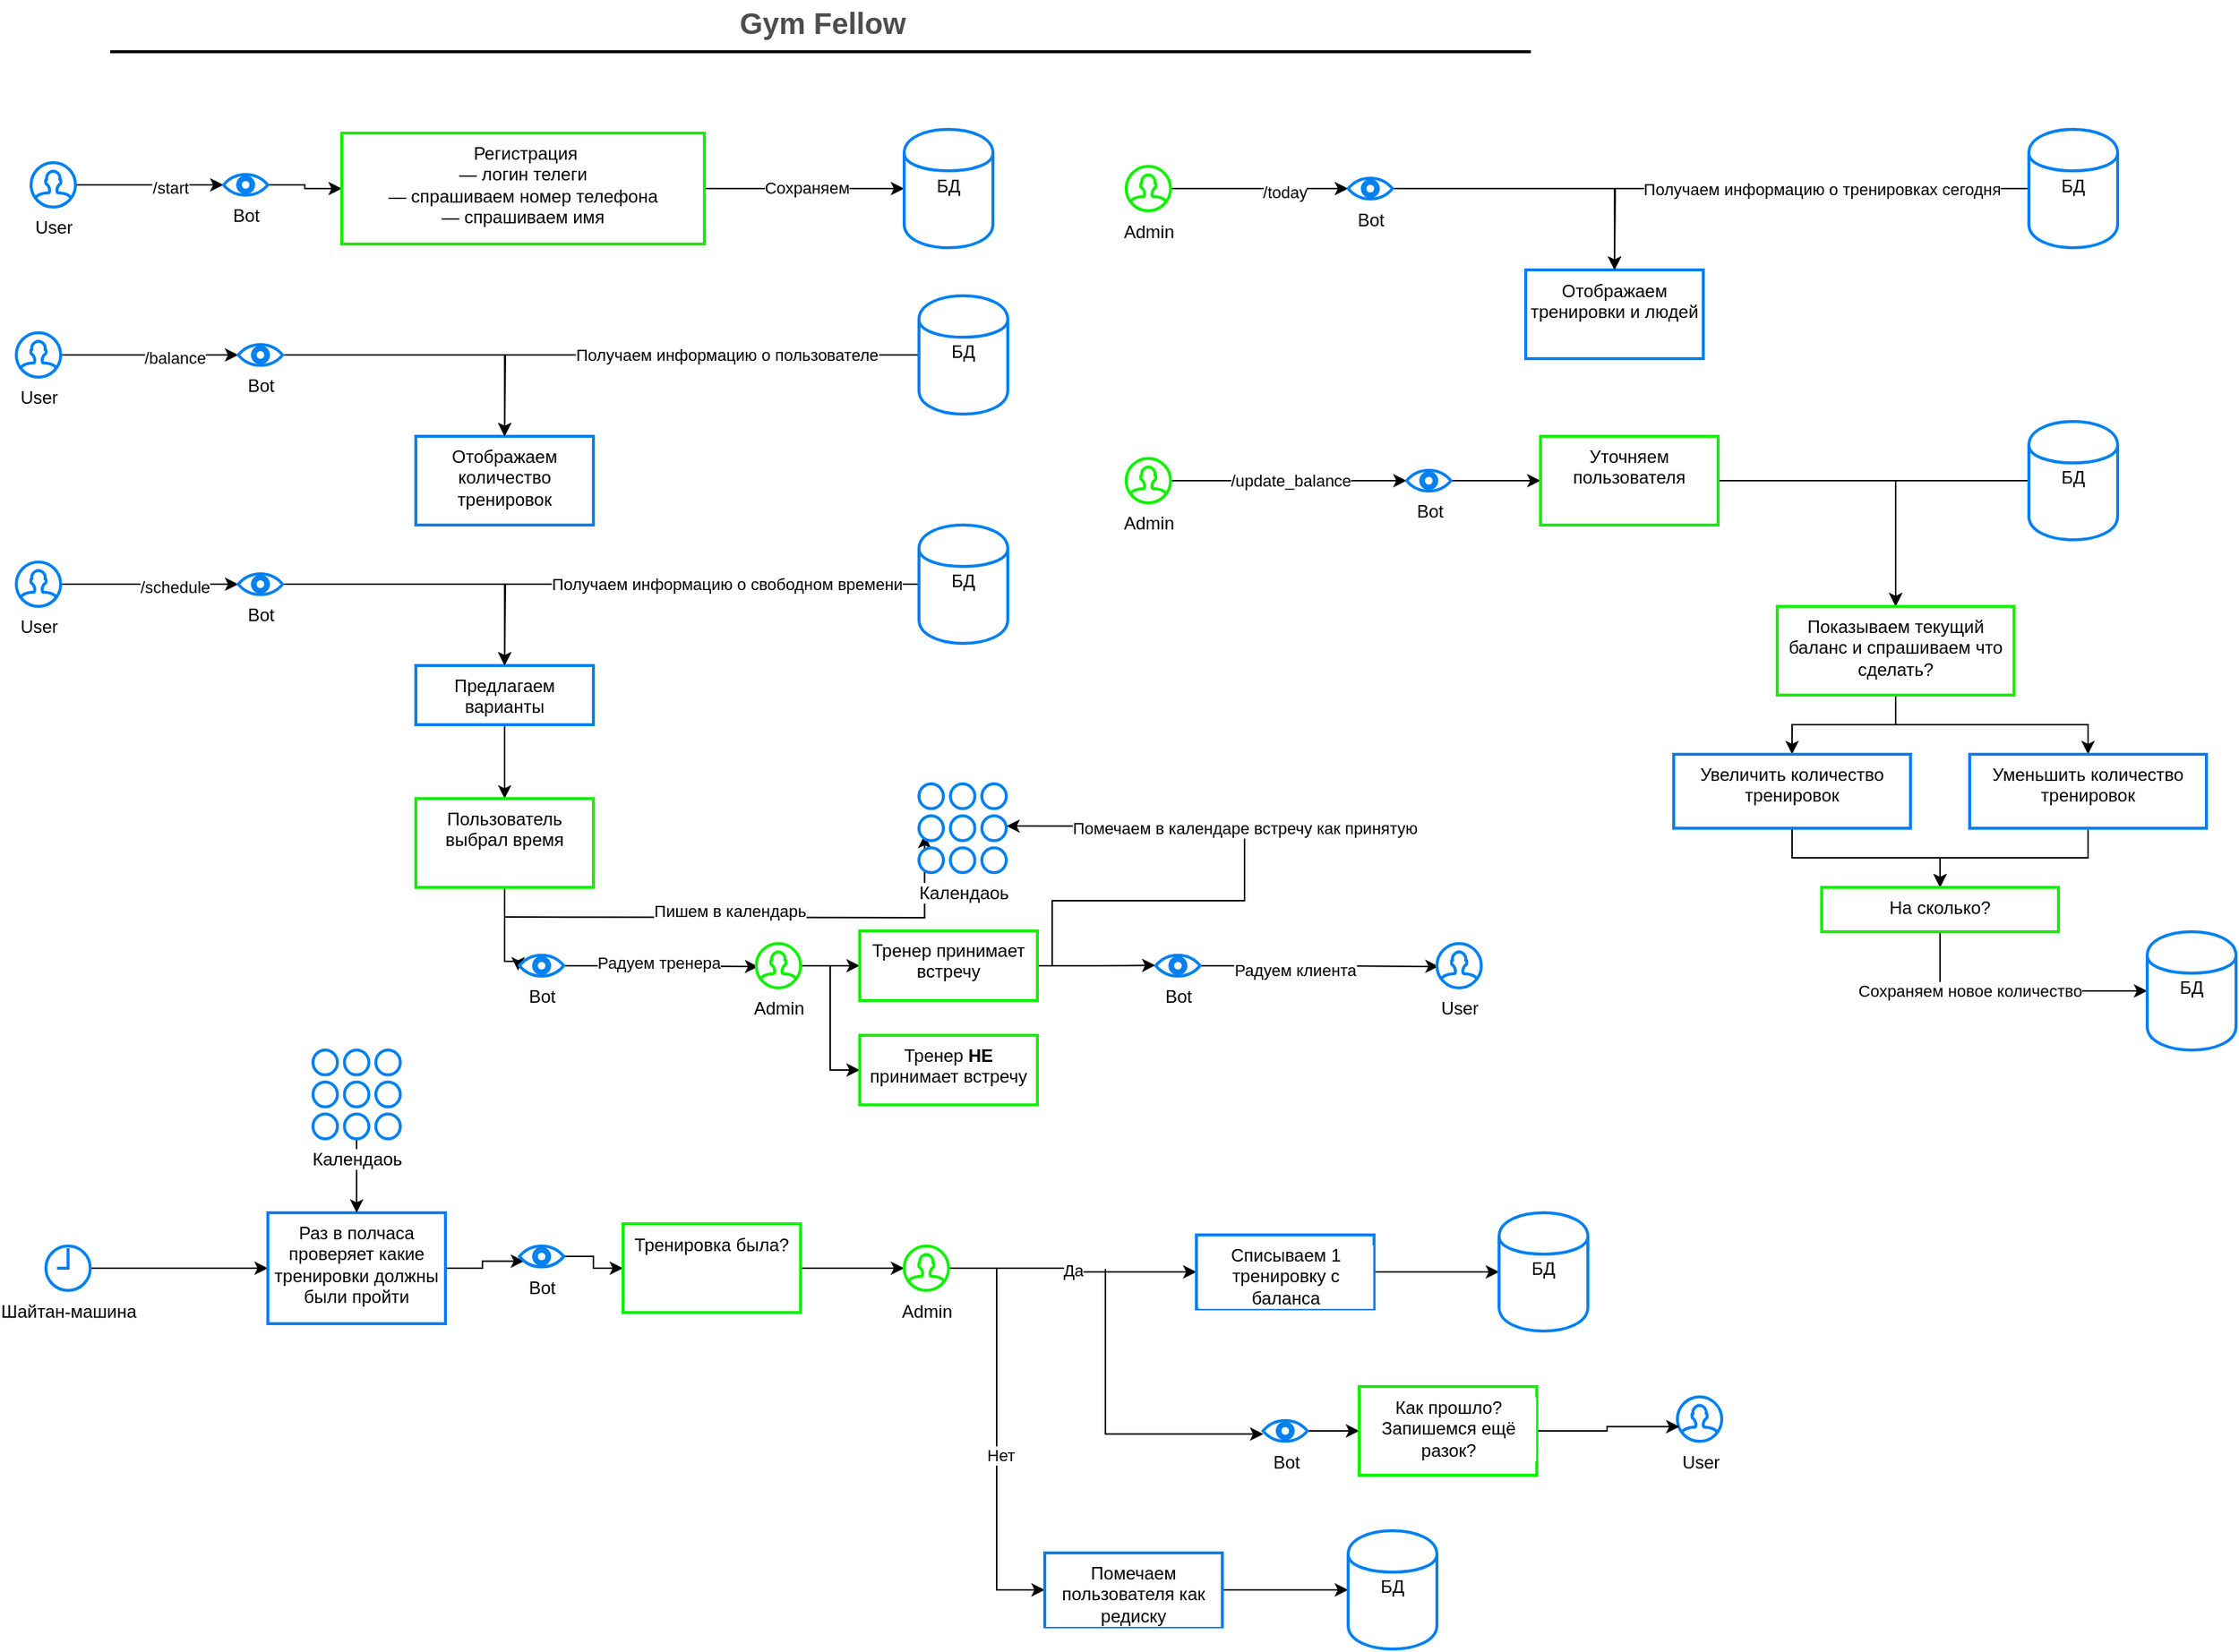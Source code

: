 <mxfile version="14.3.0" type="github">
  <diagram id="C2fSY1v2SiZeoUbDoYyL" name="Page-1">
    <mxGraphModel dx="1895" dy="1278" grid="1" gridSize="10" guides="1" tooltips="1" connect="1" arrows="1" fold="1" page="1" pageScale="1" pageWidth="1169" pageHeight="827" math="0" shadow="0">
      <root>
        <mxCell id="0" />
        <mxCell id="1" parent="0" />
        <mxCell id="3ne1QswCM8ZiEu4GHsYG-31" value="Gym&amp;nbsp;Fellow" style="text;html=1;strokeColor=none;fillColor=none;align=center;verticalAlign=middle;whiteSpace=wrap;rounded=0;fontStyle=1;fontSize=20;fontColor=#4D4D4D;" parent="1" vertex="1">
          <mxGeometry x="189.5" y="50" width="790" height="30" as="geometry" />
        </mxCell>
        <mxCell id="3ne1QswCM8ZiEu4GHsYG-32" value="" style="line;strokeWidth=2;html=1;fontSize=20;fontColor=#4D4D4D;" parent="1" vertex="1">
          <mxGeometry x="103.5" y="80" width="960" height="10" as="geometry" />
        </mxCell>
        <mxCell id="i4m1nYn9i5p7TUg-GHl9-7" value="" style="edgeStyle=orthogonalEdgeStyle;rounded=0;orthogonalLoop=1;jettySize=auto;html=1;" edge="1" parent="1" source="i4m1nYn9i5p7TUg-GHl9-1" target="i4m1nYn9i5p7TUg-GHl9-2">
          <mxGeometry relative="1" as="geometry" />
        </mxCell>
        <mxCell id="i4m1nYn9i5p7TUg-GHl9-8" value="/start" style="edgeLabel;html=1;align=center;verticalAlign=middle;resizable=0;points=[];" vertex="1" connectable="0" parent="i4m1nYn9i5p7TUg-GHl9-7">
          <mxGeometry x="0.283" y="-2" relative="1" as="geometry">
            <mxPoint as="offset" />
          </mxGeometry>
        </mxCell>
        <mxCell id="i4m1nYn9i5p7TUg-GHl9-1" value="User" style="html=1;verticalLabelPosition=bottom;align=center;labelBackgroundColor=#ffffff;verticalAlign=top;strokeWidth=2;strokeColor=#0080F0;shadow=0;dashed=0;shape=mxgraph.ios7.icons.user;" vertex="1" parent="1">
          <mxGeometry x="50" y="160" width="30" height="30" as="geometry" />
        </mxCell>
        <mxCell id="i4m1nYn9i5p7TUg-GHl9-10" value="" style="edgeStyle=orthogonalEdgeStyle;rounded=0;orthogonalLoop=1;jettySize=auto;html=1;" edge="1" parent="1" source="i4m1nYn9i5p7TUg-GHl9-2" target="i4m1nYn9i5p7TUg-GHl9-9">
          <mxGeometry relative="1" as="geometry" />
        </mxCell>
        <mxCell id="i4m1nYn9i5p7TUg-GHl9-2" value="Bot" style="html=1;verticalLabelPosition=bottom;align=center;labelBackgroundColor=#ffffff;verticalAlign=top;strokeWidth=2;strokeColor=#0080F0;shadow=0;dashed=0;shape=mxgraph.ios7.icons.eye;" vertex="1" parent="1">
          <mxGeometry x="180" y="167.95" width="30" height="14.1" as="geometry" />
        </mxCell>
        <mxCell id="i4m1nYn9i5p7TUg-GHl9-12" value="" style="edgeStyle=orthogonalEdgeStyle;rounded=0;orthogonalLoop=1;jettySize=auto;html=1;" edge="1" parent="1" source="i4m1nYn9i5p7TUg-GHl9-9" target="i4m1nYn9i5p7TUg-GHl9-11">
          <mxGeometry relative="1" as="geometry" />
        </mxCell>
        <mxCell id="i4m1nYn9i5p7TUg-GHl9-13" value="Сохраняем" style="edgeLabel;html=1;align=center;verticalAlign=middle;resizable=0;points=[];" vertex="1" connectable="0" parent="i4m1nYn9i5p7TUg-GHl9-12">
          <mxGeometry x="0.017" y="1" relative="1" as="geometry">
            <mxPoint as="offset" />
          </mxGeometry>
        </mxCell>
        <mxCell id="i4m1nYn9i5p7TUg-GHl9-9" value="&amp;nbsp;Регистрация&lt;br&gt;— логин телеги&lt;br&gt;— спрашиваем номер телефона&lt;br&gt;—&amp;nbsp;спрашиваем&amp;nbsp;имя" style="whiteSpace=wrap;html=1;shadow=0;dashed=0;verticalAlign=top;strokeWidth=2;labelBackgroundColor=#ffffff;strokeColor=#10F000;" vertex="1" parent="1">
          <mxGeometry x="260" y="140" width="245" height="75" as="geometry" />
        </mxCell>
        <mxCell id="i4m1nYn9i5p7TUg-GHl9-11" value="БД" style="shape=cylinder;whiteSpace=wrap;html=1;boundedLbl=1;backgroundOutline=1;shadow=0;dashed=0;verticalAlign=top;strokeColor=#0080F0;strokeWidth=2;labelBackgroundColor=#ffffff;" vertex="1" parent="1">
          <mxGeometry x="640" y="137.5" width="60" height="80" as="geometry" />
        </mxCell>
        <mxCell id="i4m1nYn9i5p7TUg-GHl9-14" value="" style="edgeStyle=orthogonalEdgeStyle;rounded=0;orthogonalLoop=1;jettySize=auto;html=1;" edge="1" parent="1" source="i4m1nYn9i5p7TUg-GHl9-16" target="i4m1nYn9i5p7TUg-GHl9-17">
          <mxGeometry relative="1" as="geometry" />
        </mxCell>
        <mxCell id="i4m1nYn9i5p7TUg-GHl9-15" value="/balance" style="edgeLabel;html=1;align=center;verticalAlign=middle;resizable=0;points=[];" vertex="1" connectable="0" parent="i4m1nYn9i5p7TUg-GHl9-14">
          <mxGeometry x="0.283" y="-2" relative="1" as="geometry">
            <mxPoint as="offset" />
          </mxGeometry>
        </mxCell>
        <mxCell id="i4m1nYn9i5p7TUg-GHl9-16" value="User" style="html=1;verticalLabelPosition=bottom;align=center;labelBackgroundColor=#ffffff;verticalAlign=top;strokeWidth=2;strokeColor=#0080F0;shadow=0;dashed=0;shape=mxgraph.ios7.icons.user;" vertex="1" parent="1">
          <mxGeometry x="40" y="275" width="30" height="30" as="geometry" />
        </mxCell>
        <mxCell id="i4m1nYn9i5p7TUg-GHl9-19" value="" style="edgeStyle=orthogonalEdgeStyle;rounded=0;orthogonalLoop=1;jettySize=auto;html=1;" edge="1" parent="1" source="i4m1nYn9i5p7TUg-GHl9-17" target="i4m1nYn9i5p7TUg-GHl9-18">
          <mxGeometry relative="1" as="geometry" />
        </mxCell>
        <mxCell id="i4m1nYn9i5p7TUg-GHl9-17" value="Bot" style="html=1;verticalLabelPosition=bottom;align=center;labelBackgroundColor=#ffffff;verticalAlign=top;strokeWidth=2;strokeColor=#0080F0;shadow=0;dashed=0;shape=mxgraph.ios7.icons.eye;" vertex="1" parent="1">
          <mxGeometry x="190" y="282.95" width="30" height="14.1" as="geometry" />
        </mxCell>
        <mxCell id="i4m1nYn9i5p7TUg-GHl9-18" value="Отображаем количество тренировок" style="whiteSpace=wrap;html=1;shadow=0;dashed=0;verticalAlign=top;strokeColor=#0080F0;strokeWidth=2;labelBackgroundColor=#ffffff;" vertex="1" parent="1">
          <mxGeometry x="310" y="345" width="120" height="60" as="geometry" />
        </mxCell>
        <mxCell id="i4m1nYn9i5p7TUg-GHl9-21" style="edgeStyle=orthogonalEdgeStyle;rounded=0;orthogonalLoop=1;jettySize=auto;html=1;" edge="1" parent="1" source="i4m1nYn9i5p7TUg-GHl9-20">
          <mxGeometry relative="1" as="geometry">
            <mxPoint x="370" y="345" as="targetPoint" />
          </mxGeometry>
        </mxCell>
        <mxCell id="i4m1nYn9i5p7TUg-GHl9-22" value="Получаем информацию о пользователе" style="edgeLabel;html=1;align=center;verticalAlign=middle;resizable=0;points=[];" vertex="1" connectable="0" parent="i4m1nYn9i5p7TUg-GHl9-21">
          <mxGeometry x="-0.571" y="1" relative="1" as="geometry">
            <mxPoint x="-58.33" y="-1" as="offset" />
          </mxGeometry>
        </mxCell>
        <mxCell id="i4m1nYn9i5p7TUg-GHl9-20" value="БД" style="shape=cylinder;whiteSpace=wrap;html=1;boundedLbl=1;backgroundOutline=1;shadow=0;dashed=0;verticalAlign=top;strokeColor=#0080F0;strokeWidth=2;labelBackgroundColor=#ffffff;" vertex="1" parent="1">
          <mxGeometry x="650" y="250" width="60" height="80" as="geometry" />
        </mxCell>
        <mxCell id="i4m1nYn9i5p7TUg-GHl9-32" value="" style="edgeStyle=orthogonalEdgeStyle;rounded=0;orthogonalLoop=1;jettySize=auto;html=1;" edge="1" parent="1" source="i4m1nYn9i5p7TUg-GHl9-34" target="i4m1nYn9i5p7TUg-GHl9-36">
          <mxGeometry relative="1" as="geometry" />
        </mxCell>
        <mxCell id="i4m1nYn9i5p7TUg-GHl9-33" value="/today" style="edgeLabel;html=1;align=center;verticalAlign=middle;resizable=0;points=[];" vertex="1" connectable="0" parent="i4m1nYn9i5p7TUg-GHl9-32">
          <mxGeometry x="0.283" y="-2" relative="1" as="geometry">
            <mxPoint as="offset" />
          </mxGeometry>
        </mxCell>
        <mxCell id="i4m1nYn9i5p7TUg-GHl9-34" value="Admin" style="html=1;verticalLabelPosition=bottom;align=center;labelBackgroundColor=#ffffff;verticalAlign=top;strokeWidth=2;shadow=0;dashed=0;shape=mxgraph.ios7.icons.user;strokeColor=#10F000;" vertex="1" parent="1">
          <mxGeometry x="790" y="162.5" width="30" height="30" as="geometry" />
        </mxCell>
        <mxCell id="i4m1nYn9i5p7TUg-GHl9-35" value="" style="edgeStyle=orthogonalEdgeStyle;rounded=0;orthogonalLoop=1;jettySize=auto;html=1;" edge="1" parent="1" source="i4m1nYn9i5p7TUg-GHl9-36" target="i4m1nYn9i5p7TUg-GHl9-37">
          <mxGeometry relative="1" as="geometry" />
        </mxCell>
        <mxCell id="i4m1nYn9i5p7TUg-GHl9-36" value="Bot" style="html=1;verticalLabelPosition=bottom;align=center;labelBackgroundColor=#ffffff;verticalAlign=top;strokeWidth=2;strokeColor=#0080F0;shadow=0;dashed=0;shape=mxgraph.ios7.icons.eye;" vertex="1" parent="1">
          <mxGeometry x="940" y="170.45" width="30" height="14.1" as="geometry" />
        </mxCell>
        <mxCell id="i4m1nYn9i5p7TUg-GHl9-37" value="Отображаем тренировки и людей" style="whiteSpace=wrap;html=1;shadow=0;dashed=0;verticalAlign=top;strokeColor=#0080F0;strokeWidth=2;labelBackgroundColor=#ffffff;" vertex="1" parent="1">
          <mxGeometry x="1060" y="232.5" width="120" height="60" as="geometry" />
        </mxCell>
        <mxCell id="i4m1nYn9i5p7TUg-GHl9-38" style="edgeStyle=orthogonalEdgeStyle;rounded=0;orthogonalLoop=1;jettySize=auto;html=1;" edge="1" parent="1" source="i4m1nYn9i5p7TUg-GHl9-40">
          <mxGeometry relative="1" as="geometry">
            <mxPoint x="1120" y="232.5" as="targetPoint" />
          </mxGeometry>
        </mxCell>
        <mxCell id="i4m1nYn9i5p7TUg-GHl9-39" value="Получаем информацию о тренировках сегодня" style="edgeLabel;html=1;align=center;verticalAlign=middle;resizable=0;points=[];" vertex="1" connectable="0" parent="i4m1nYn9i5p7TUg-GHl9-38">
          <mxGeometry x="-0.571" y="1" relative="1" as="geometry">
            <mxPoint x="-68" y="-0.99" as="offset" />
          </mxGeometry>
        </mxCell>
        <mxCell id="i4m1nYn9i5p7TUg-GHl9-40" value="БД" style="shape=cylinder;whiteSpace=wrap;html=1;boundedLbl=1;backgroundOutline=1;shadow=0;dashed=0;verticalAlign=top;strokeColor=#0080F0;strokeWidth=2;labelBackgroundColor=#ffffff;" vertex="1" parent="1">
          <mxGeometry x="1400" y="137.5" width="60" height="80" as="geometry" />
        </mxCell>
        <mxCell id="i4m1nYn9i5p7TUg-GHl9-41" value="" style="edgeStyle=orthogonalEdgeStyle;rounded=0;orthogonalLoop=1;jettySize=auto;html=1;" edge="1" parent="1" source="i4m1nYn9i5p7TUg-GHl9-43" target="i4m1nYn9i5p7TUg-GHl9-45">
          <mxGeometry relative="1" as="geometry" />
        </mxCell>
        <mxCell id="i4m1nYn9i5p7TUg-GHl9-42" value="/update_balance" style="edgeLabel;html=1;align=center;verticalAlign=middle;resizable=0;points=[];" vertex="1" connectable="0" parent="i4m1nYn9i5p7TUg-GHl9-41">
          <mxGeometry x="0.283" y="-2" relative="1" as="geometry">
            <mxPoint x="-22.07" y="-2.02" as="offset" />
          </mxGeometry>
        </mxCell>
        <mxCell id="i4m1nYn9i5p7TUg-GHl9-43" value="Admin" style="html=1;verticalLabelPosition=bottom;align=center;labelBackgroundColor=#ffffff;verticalAlign=top;strokeWidth=2;shadow=0;dashed=0;shape=mxgraph.ios7.icons.user;strokeColor=#10F000;" vertex="1" parent="1">
          <mxGeometry x="790" y="360" width="30" height="30" as="geometry" />
        </mxCell>
        <mxCell id="i4m1nYn9i5p7TUg-GHl9-52" value="" style="edgeStyle=orthogonalEdgeStyle;rounded=0;orthogonalLoop=1;jettySize=auto;html=1;" edge="1" parent="1" source="i4m1nYn9i5p7TUg-GHl9-45" target="i4m1nYn9i5p7TUg-GHl9-51">
          <mxGeometry relative="1" as="geometry" />
        </mxCell>
        <mxCell id="i4m1nYn9i5p7TUg-GHl9-45" value="Bot" style="html=1;verticalLabelPosition=bottom;align=center;labelBackgroundColor=#ffffff;verticalAlign=top;strokeWidth=2;strokeColor=#0080F0;shadow=0;dashed=0;shape=mxgraph.ios7.icons.eye;" vertex="1" parent="1">
          <mxGeometry x="979.5" y="367.95" width="30" height="14.1" as="geometry" />
        </mxCell>
        <mxCell id="i4m1nYn9i5p7TUg-GHl9-55" style="edgeStyle=orthogonalEdgeStyle;rounded=0;orthogonalLoop=1;jettySize=auto;html=1;entryX=0.5;entryY=0;entryDx=0;entryDy=0;exitX=0;exitY=0.7;exitDx=0;exitDy=0;" edge="1" parent="1" source="i4m1nYn9i5p7TUg-GHl9-49" target="i4m1nYn9i5p7TUg-GHl9-53">
          <mxGeometry relative="1" as="geometry">
            <mxPoint x="1400" y="375.017" as="sourcePoint" />
            <Array as="points">
              <mxPoint x="1400" y="375" />
              <mxPoint x="1310" y="375" />
            </Array>
          </mxGeometry>
        </mxCell>
        <mxCell id="i4m1nYn9i5p7TUg-GHl9-49" value="БД" style="shape=cylinder;whiteSpace=wrap;html=1;boundedLbl=1;backgroundOutline=1;shadow=0;dashed=0;verticalAlign=top;strokeColor=#0080F0;strokeWidth=2;labelBackgroundColor=#ffffff;" vertex="1" parent="1">
          <mxGeometry x="1400" y="335" width="60" height="80" as="geometry" />
        </mxCell>
        <mxCell id="i4m1nYn9i5p7TUg-GHl9-54" value="" style="edgeStyle=orthogonalEdgeStyle;rounded=0;orthogonalLoop=1;jettySize=auto;html=1;" edge="1" parent="1" source="i4m1nYn9i5p7TUg-GHl9-51" target="i4m1nYn9i5p7TUg-GHl9-53">
          <mxGeometry relative="1" as="geometry" />
        </mxCell>
        <mxCell id="i4m1nYn9i5p7TUg-GHl9-51" value="Уточняем пользователя" style="whiteSpace=wrap;html=1;shadow=0;dashed=0;verticalAlign=top;strokeWidth=2;labelBackgroundColor=#ffffff;strokeColor=#10F000;" vertex="1" parent="1">
          <mxGeometry x="1070" y="345" width="120" height="60" as="geometry" />
        </mxCell>
        <mxCell id="i4m1nYn9i5p7TUg-GHl9-57" style="edgeStyle=orthogonalEdgeStyle;rounded=0;orthogonalLoop=1;jettySize=auto;html=1;entryX=0.5;entryY=0;entryDx=0;entryDy=0;" edge="1" parent="1" source="i4m1nYn9i5p7TUg-GHl9-53" target="i4m1nYn9i5p7TUg-GHl9-56">
          <mxGeometry relative="1" as="geometry" />
        </mxCell>
        <mxCell id="i4m1nYn9i5p7TUg-GHl9-59" style="edgeStyle=orthogonalEdgeStyle;rounded=0;orthogonalLoop=1;jettySize=auto;html=1;entryX=0.5;entryY=0;entryDx=0;entryDy=0;" edge="1" parent="1" source="i4m1nYn9i5p7TUg-GHl9-53" target="i4m1nYn9i5p7TUg-GHl9-58">
          <mxGeometry relative="1" as="geometry" />
        </mxCell>
        <mxCell id="i4m1nYn9i5p7TUg-GHl9-53" value="Показываем текущий баланс и спрашиваем что сделать?" style="whiteSpace=wrap;html=1;shadow=0;dashed=0;verticalAlign=top;strokeWidth=2;labelBackgroundColor=#ffffff;strokeColor=#10F000;" vertex="1" parent="1">
          <mxGeometry x="1230" y="460" width="160" height="60" as="geometry" />
        </mxCell>
        <mxCell id="i4m1nYn9i5p7TUg-GHl9-61" style="edgeStyle=orthogonalEdgeStyle;rounded=0;orthogonalLoop=1;jettySize=auto;html=1;entryX=0.5;entryY=0;entryDx=0;entryDy=0;" edge="1" parent="1" source="i4m1nYn9i5p7TUg-GHl9-56" target="i4m1nYn9i5p7TUg-GHl9-60">
          <mxGeometry relative="1" as="geometry" />
        </mxCell>
        <mxCell id="i4m1nYn9i5p7TUg-GHl9-56" value="Увеличить количество тренировок" style="whiteSpace=wrap;html=1;shadow=0;dashed=0;verticalAlign=top;strokeColor=#0080F0;strokeWidth=2;labelBackgroundColor=#ffffff;" vertex="1" parent="1">
          <mxGeometry x="1160" y="560" width="160" height="50" as="geometry" />
        </mxCell>
        <mxCell id="i4m1nYn9i5p7TUg-GHl9-62" style="edgeStyle=orthogonalEdgeStyle;rounded=0;orthogonalLoop=1;jettySize=auto;html=1;entryX=0.5;entryY=0;entryDx=0;entryDy=0;" edge="1" parent="1" source="i4m1nYn9i5p7TUg-GHl9-58" target="i4m1nYn9i5p7TUg-GHl9-60">
          <mxGeometry relative="1" as="geometry" />
        </mxCell>
        <mxCell id="i4m1nYn9i5p7TUg-GHl9-58" value="Уменьшить количество тренировок" style="whiteSpace=wrap;html=1;shadow=0;dashed=0;verticalAlign=top;strokeColor=#0080F0;strokeWidth=2;labelBackgroundColor=#ffffff;" vertex="1" parent="1">
          <mxGeometry x="1360" y="560" width="160" height="50" as="geometry" />
        </mxCell>
        <mxCell id="i4m1nYn9i5p7TUg-GHl9-64" style="edgeStyle=orthogonalEdgeStyle;rounded=0;orthogonalLoop=1;jettySize=auto;html=1;" edge="1" parent="1" source="i4m1nYn9i5p7TUg-GHl9-60" target="i4m1nYn9i5p7TUg-GHl9-63">
          <mxGeometry relative="1" as="geometry">
            <Array as="points">
              <mxPoint x="1340" y="720" />
            </Array>
          </mxGeometry>
        </mxCell>
        <mxCell id="i4m1nYn9i5p7TUg-GHl9-65" value="Сохраняем новое количество" style="edgeLabel;html=1;align=center;verticalAlign=middle;resizable=0;points=[];" vertex="1" connectable="0" parent="i4m1nYn9i5p7TUg-GHl9-64">
          <mxGeometry x="-0.345" y="2" relative="1" as="geometry">
            <mxPoint x="0.83" y="2" as="offset" />
          </mxGeometry>
        </mxCell>
        <mxCell id="i4m1nYn9i5p7TUg-GHl9-60" value="На сколько?" style="whiteSpace=wrap;html=1;shadow=0;dashed=0;verticalAlign=top;strokeWidth=2;labelBackgroundColor=#ffffff;strokeColor=#10F000;" vertex="1" parent="1">
          <mxGeometry x="1260" y="650" width="160" height="30" as="geometry" />
        </mxCell>
        <mxCell id="i4m1nYn9i5p7TUg-GHl9-63" value="БД" style="shape=cylinder;whiteSpace=wrap;html=1;boundedLbl=1;backgroundOutline=1;shadow=0;dashed=0;verticalAlign=top;strokeColor=#0080F0;strokeWidth=2;labelBackgroundColor=#ffffff;" vertex="1" parent="1">
          <mxGeometry x="1480" y="680" width="60" height="80" as="geometry" />
        </mxCell>
        <mxCell id="i4m1nYn9i5p7TUg-GHl9-66" value="" style="edgeStyle=orthogonalEdgeStyle;rounded=0;orthogonalLoop=1;jettySize=auto;html=1;" edge="1" parent="1" source="i4m1nYn9i5p7TUg-GHl9-68" target="i4m1nYn9i5p7TUg-GHl9-70">
          <mxGeometry relative="1" as="geometry" />
        </mxCell>
        <mxCell id="i4m1nYn9i5p7TUg-GHl9-67" value="/schedule" style="edgeLabel;html=1;align=center;verticalAlign=middle;resizable=0;points=[];" vertex="1" connectable="0" parent="i4m1nYn9i5p7TUg-GHl9-66">
          <mxGeometry x="0.283" y="-2" relative="1" as="geometry">
            <mxPoint as="offset" />
          </mxGeometry>
        </mxCell>
        <mxCell id="i4m1nYn9i5p7TUg-GHl9-68" value="User" style="html=1;verticalLabelPosition=bottom;align=center;labelBackgroundColor=#ffffff;verticalAlign=top;strokeWidth=2;strokeColor=#0080F0;shadow=0;dashed=0;shape=mxgraph.ios7.icons.user;" vertex="1" parent="1">
          <mxGeometry x="40" y="430" width="30" height="30" as="geometry" />
        </mxCell>
        <mxCell id="i4m1nYn9i5p7TUg-GHl9-69" value="" style="edgeStyle=orthogonalEdgeStyle;rounded=0;orthogonalLoop=1;jettySize=auto;html=1;" edge="1" parent="1" source="i4m1nYn9i5p7TUg-GHl9-70" target="i4m1nYn9i5p7TUg-GHl9-71">
          <mxGeometry relative="1" as="geometry" />
        </mxCell>
        <mxCell id="i4m1nYn9i5p7TUg-GHl9-70" value="Bot" style="html=1;verticalLabelPosition=bottom;align=center;labelBackgroundColor=#ffffff;verticalAlign=top;strokeWidth=2;strokeColor=#0080F0;shadow=0;dashed=0;shape=mxgraph.ios7.icons.eye;" vertex="1" parent="1">
          <mxGeometry x="190" y="437.95" width="30" height="14.1" as="geometry" />
        </mxCell>
        <mxCell id="i4m1nYn9i5p7TUg-GHl9-76" style="edgeStyle=orthogonalEdgeStyle;rounded=0;orthogonalLoop=1;jettySize=auto;html=1;entryX=0.5;entryY=0;entryDx=0;entryDy=0;" edge="1" parent="1" source="i4m1nYn9i5p7TUg-GHl9-71" target="i4m1nYn9i5p7TUg-GHl9-75">
          <mxGeometry relative="1" as="geometry" />
        </mxCell>
        <mxCell id="i4m1nYn9i5p7TUg-GHl9-71" value="Предлагаем варианты" style="whiteSpace=wrap;html=1;shadow=0;dashed=0;verticalAlign=top;strokeColor=#0080F0;strokeWidth=2;labelBackgroundColor=#ffffff;" vertex="1" parent="1">
          <mxGeometry x="310" y="500" width="120" height="40" as="geometry" />
        </mxCell>
        <mxCell id="i4m1nYn9i5p7TUg-GHl9-72" style="edgeStyle=orthogonalEdgeStyle;rounded=0;orthogonalLoop=1;jettySize=auto;html=1;" edge="1" parent="1" source="i4m1nYn9i5p7TUg-GHl9-74">
          <mxGeometry relative="1" as="geometry">
            <mxPoint x="370" y="500" as="targetPoint" />
          </mxGeometry>
        </mxCell>
        <mxCell id="i4m1nYn9i5p7TUg-GHl9-73" value="Получаем информацию о свободном времени" style="edgeLabel;html=1;align=center;verticalAlign=middle;resizable=0;points=[];" vertex="1" connectable="0" parent="i4m1nYn9i5p7TUg-GHl9-72">
          <mxGeometry x="-0.571" y="1" relative="1" as="geometry">
            <mxPoint x="-58.33" y="-1" as="offset" />
          </mxGeometry>
        </mxCell>
        <mxCell id="i4m1nYn9i5p7TUg-GHl9-74" value="БД" style="shape=cylinder;whiteSpace=wrap;html=1;boundedLbl=1;backgroundOutline=1;shadow=0;dashed=0;verticalAlign=top;strokeColor=#0080F0;strokeWidth=2;labelBackgroundColor=#ffffff;" vertex="1" parent="1">
          <mxGeometry x="650" y="405" width="60" height="80" as="geometry" />
        </mxCell>
        <mxCell id="i4m1nYn9i5p7TUg-GHl9-78" style="edgeStyle=orthogonalEdgeStyle;rounded=0;orthogonalLoop=1;jettySize=auto;html=1;entryX=0.064;entryY=0.575;entryDx=0;entryDy=0;entryPerimeter=0;" edge="1" parent="1" target="i4m1nYn9i5p7TUg-GHl9-77">
          <mxGeometry relative="1" as="geometry">
            <mxPoint x="370" y="670" as="sourcePoint" />
          </mxGeometry>
        </mxCell>
        <mxCell id="i4m1nYn9i5p7TUg-GHl9-79" value="Пишем в календарь" style="edgeLabel;html=1;align=center;verticalAlign=middle;resizable=0;points=[];" vertex="1" connectable="0" parent="i4m1nYn9i5p7TUg-GHl9-78">
          <mxGeometry x="-0.105" y="-3" relative="1" as="geometry">
            <mxPoint y="-8" as="offset" />
          </mxGeometry>
        </mxCell>
        <mxCell id="i4m1nYn9i5p7TUg-GHl9-81" style="edgeStyle=orthogonalEdgeStyle;rounded=0;orthogonalLoop=1;jettySize=auto;html=1;entryX=-0.031;entryY=0.734;entryDx=0;entryDy=0;entryPerimeter=0;" edge="1" parent="1" source="i4m1nYn9i5p7TUg-GHl9-75" target="i4m1nYn9i5p7TUg-GHl9-80">
          <mxGeometry relative="1" as="geometry">
            <Array as="points">
              <mxPoint x="370" y="700" />
              <mxPoint x="379" y="700" />
            </Array>
          </mxGeometry>
        </mxCell>
        <mxCell id="i4m1nYn9i5p7TUg-GHl9-75" value="Пользователь выбрал время" style="whiteSpace=wrap;html=1;shadow=0;dashed=0;verticalAlign=top;strokeWidth=2;labelBackgroundColor=#ffffff;strokeColor=#10F000;" vertex="1" parent="1">
          <mxGeometry x="310" y="590" width="120" height="60" as="geometry" />
        </mxCell>
        <mxCell id="i4m1nYn9i5p7TUg-GHl9-77" value="Календаоь" style="html=1;verticalLabelPosition=bottom;align=center;labelBackgroundColor=#ffffff;verticalAlign=top;strokeWidth=2;strokeColor=#0080F0;shadow=0;dashed=0;shape=mxgraph.ios7.icons.keypad;" vertex="1" parent="1">
          <mxGeometry x="650" y="580" width="59" height="60" as="geometry" />
        </mxCell>
        <mxCell id="i4m1nYn9i5p7TUg-GHl9-83" style="edgeStyle=orthogonalEdgeStyle;rounded=0;orthogonalLoop=1;jettySize=auto;html=1;entryX=0.047;entryY=0.522;entryDx=0;entryDy=0;entryPerimeter=0;" edge="1" parent="1" source="i4m1nYn9i5p7TUg-GHl9-80" target="i4m1nYn9i5p7TUg-GHl9-82">
          <mxGeometry relative="1" as="geometry" />
        </mxCell>
        <mxCell id="i4m1nYn9i5p7TUg-GHl9-84" value="Радуем тренера" style="edgeLabel;html=1;align=center;verticalAlign=middle;resizable=0;points=[];" vertex="1" connectable="0" parent="i4m1nYn9i5p7TUg-GHl9-83">
          <mxGeometry x="-0.04" y="2" relative="1" as="geometry">
            <mxPoint as="offset" />
          </mxGeometry>
        </mxCell>
        <mxCell id="i4m1nYn9i5p7TUg-GHl9-80" value="Bot" style="html=1;verticalLabelPosition=bottom;align=center;labelBackgroundColor=#ffffff;verticalAlign=top;strokeWidth=2;strokeColor=#0080F0;shadow=0;dashed=0;shape=mxgraph.ios7.icons.eye;" vertex="1" parent="1">
          <mxGeometry x="380" y="695.9" width="30" height="14.1" as="geometry" />
        </mxCell>
        <mxCell id="i4m1nYn9i5p7TUg-GHl9-86" style="edgeStyle=orthogonalEdgeStyle;rounded=0;orthogonalLoop=1;jettySize=auto;html=1;entryX=0;entryY=0.5;entryDx=0;entryDy=0;" edge="1" parent="1" source="i4m1nYn9i5p7TUg-GHl9-82" target="i4m1nYn9i5p7TUg-GHl9-85">
          <mxGeometry relative="1" as="geometry" />
        </mxCell>
        <mxCell id="i4m1nYn9i5p7TUg-GHl9-91" style="edgeStyle=orthogonalEdgeStyle;rounded=0;orthogonalLoop=1;jettySize=auto;html=1;entryX=0;entryY=0.5;entryDx=0;entryDy=0;" edge="1" parent="1" source="i4m1nYn9i5p7TUg-GHl9-82" target="i4m1nYn9i5p7TUg-GHl9-89">
          <mxGeometry relative="1" as="geometry" />
        </mxCell>
        <mxCell id="i4m1nYn9i5p7TUg-GHl9-82" value="Admin" style="html=1;verticalLabelPosition=bottom;align=center;labelBackgroundColor=#ffffff;verticalAlign=top;strokeWidth=2;shadow=0;dashed=0;shape=mxgraph.ios7.icons.user;strokeColor=#10F000;" vertex="1" parent="1">
          <mxGeometry x="540" y="687.95" width="30" height="30" as="geometry" />
        </mxCell>
        <mxCell id="i4m1nYn9i5p7TUg-GHl9-87" style="edgeStyle=orthogonalEdgeStyle;rounded=0;orthogonalLoop=1;jettySize=auto;html=1;entryX=1.001;entryY=0.476;entryDx=0;entryDy=0;entryPerimeter=0;" edge="1" parent="1" source="i4m1nYn9i5p7TUg-GHl9-85" target="i4m1nYn9i5p7TUg-GHl9-77">
          <mxGeometry relative="1" as="geometry">
            <Array as="points">
              <mxPoint x="740" y="703" />
              <mxPoint x="740" y="659" />
              <mxPoint x="870" y="659" />
              <mxPoint x="870" y="609" />
            </Array>
          </mxGeometry>
        </mxCell>
        <mxCell id="i4m1nYn9i5p7TUg-GHl9-88" value="Помечаем в календаре встречу как принятую" style="edgeLabel;html=1;align=center;verticalAlign=middle;resizable=0;points=[];" vertex="1" connectable="0" parent="i4m1nYn9i5p7TUg-GHl9-87">
          <mxGeometry x="0.156" y="-1" relative="1" as="geometry">
            <mxPoint x="-1" y="-4.58" as="offset" />
          </mxGeometry>
        </mxCell>
        <mxCell id="i4m1nYn9i5p7TUg-GHl9-93" style="edgeStyle=orthogonalEdgeStyle;rounded=0;orthogonalLoop=1;jettySize=auto;html=1;entryX=-0.007;entryY=0.484;entryDx=0;entryDy=0;entryPerimeter=0;" edge="1" parent="1" source="i4m1nYn9i5p7TUg-GHl9-85" target="i4m1nYn9i5p7TUg-GHl9-92">
          <mxGeometry relative="1" as="geometry" />
        </mxCell>
        <mxCell id="i4m1nYn9i5p7TUg-GHl9-85" value="Тренер принимает встречу" style="whiteSpace=wrap;html=1;shadow=0;dashed=0;verticalAlign=top;strokeWidth=2;labelBackgroundColor=#ffffff;strokeColor=#10F000;" vertex="1" parent="1">
          <mxGeometry x="610" y="679.43" width="120" height="47.05" as="geometry" />
        </mxCell>
        <mxCell id="i4m1nYn9i5p7TUg-GHl9-89" value="Тренер &lt;b&gt;НЕ&lt;/b&gt; принимает встречу" style="whiteSpace=wrap;html=1;shadow=0;dashed=0;verticalAlign=top;strokeWidth=2;labelBackgroundColor=#ffffff;strokeColor=#10F000;" vertex="1" parent="1">
          <mxGeometry x="610" y="750.0" width="120" height="47.05" as="geometry" />
        </mxCell>
        <mxCell id="i4m1nYn9i5p7TUg-GHl9-95" style="edgeStyle=orthogonalEdgeStyle;rounded=0;orthogonalLoop=1;jettySize=auto;html=1;entryX=0.039;entryY=0.518;entryDx=0;entryDy=0;entryPerimeter=0;" edge="1" parent="1" source="i4m1nYn9i5p7TUg-GHl9-92" target="i4m1nYn9i5p7TUg-GHl9-94">
          <mxGeometry relative="1" as="geometry" />
        </mxCell>
        <mxCell id="i4m1nYn9i5p7TUg-GHl9-96" value="Радуем клиента" style="edgeLabel;html=1;align=center;verticalAlign=middle;resizable=0;points=[];" vertex="1" connectable="0" parent="i4m1nYn9i5p7TUg-GHl9-95">
          <mxGeometry x="-0.207" y="-3" relative="1" as="geometry">
            <mxPoint as="offset" />
          </mxGeometry>
        </mxCell>
        <mxCell id="i4m1nYn9i5p7TUg-GHl9-92" value="Bot" style="html=1;verticalLabelPosition=bottom;align=center;labelBackgroundColor=#ffffff;verticalAlign=top;strokeWidth=2;strokeColor=#0080F0;shadow=0;dashed=0;shape=mxgraph.ios7.icons.eye;" vertex="1" parent="1">
          <mxGeometry x="810" y="695.9" width="30" height="14.1" as="geometry" />
        </mxCell>
        <mxCell id="i4m1nYn9i5p7TUg-GHl9-94" value="User" style="html=1;verticalLabelPosition=bottom;align=center;labelBackgroundColor=#ffffff;verticalAlign=top;strokeWidth=2;strokeColor=#0080F0;shadow=0;dashed=0;shape=mxgraph.ios7.icons.user;" vertex="1" parent="1">
          <mxGeometry x="1000" y="687.95" width="30" height="30" as="geometry" />
        </mxCell>
        <mxCell id="i4m1nYn9i5p7TUg-GHl9-99" value="" style="edgeStyle=orthogonalEdgeStyle;rounded=0;orthogonalLoop=1;jettySize=auto;html=1;" edge="1" parent="1" source="i4m1nYn9i5p7TUg-GHl9-97" target="i4m1nYn9i5p7TUg-GHl9-98">
          <mxGeometry relative="1" as="geometry" />
        </mxCell>
        <mxCell id="i4m1nYn9i5p7TUg-GHl9-97" value="Шайтан-машина" style="html=1;verticalLabelPosition=bottom;align=center;labelBackgroundColor=#ffffff;verticalAlign=top;strokeWidth=2;strokeColor=#0080F0;shadow=0;dashed=0;shape=mxgraph.ios7.icons.clock;" vertex="1" parent="1">
          <mxGeometry x="60" y="892.5" width="30" height="30" as="geometry" />
        </mxCell>
        <mxCell id="i4m1nYn9i5p7TUg-GHl9-103" style="edgeStyle=orthogonalEdgeStyle;rounded=0;orthogonalLoop=1;jettySize=auto;html=1;entryX=0.106;entryY=0.724;entryDx=0;entryDy=0;entryPerimeter=0;" edge="1" parent="1" source="i4m1nYn9i5p7TUg-GHl9-98" target="i4m1nYn9i5p7TUg-GHl9-102">
          <mxGeometry relative="1" as="geometry" />
        </mxCell>
        <mxCell id="i4m1nYn9i5p7TUg-GHl9-98" value="Раз в полчаса проверяет какие тренировки должны были пройти" style="whiteSpace=wrap;html=1;shadow=0;dashed=0;verticalAlign=top;strokeColor=#0080F0;strokeWidth=2;labelBackgroundColor=#ffffff;" vertex="1" parent="1">
          <mxGeometry x="210" y="870" width="120" height="75" as="geometry" />
        </mxCell>
        <mxCell id="i4m1nYn9i5p7TUg-GHl9-101" style="edgeStyle=orthogonalEdgeStyle;rounded=0;orthogonalLoop=1;jettySize=auto;html=1;entryX=0.5;entryY=0;entryDx=0;entryDy=0;" edge="1" parent="1" source="i4m1nYn9i5p7TUg-GHl9-100" target="i4m1nYn9i5p7TUg-GHl9-98">
          <mxGeometry relative="1" as="geometry" />
        </mxCell>
        <mxCell id="i4m1nYn9i5p7TUg-GHl9-100" value="Календаоь" style="html=1;verticalLabelPosition=bottom;align=center;labelBackgroundColor=#ffffff;verticalAlign=top;strokeWidth=2;strokeColor=#0080F0;shadow=0;dashed=0;shape=mxgraph.ios7.icons.keypad;" vertex="1" parent="1">
          <mxGeometry x="240.5" y="760" width="59" height="60" as="geometry" />
        </mxCell>
        <mxCell id="i4m1nYn9i5p7TUg-GHl9-105" value="" style="edgeStyle=orthogonalEdgeStyle;rounded=0;orthogonalLoop=1;jettySize=auto;html=1;" edge="1" parent="1" source="i4m1nYn9i5p7TUg-GHl9-102" target="i4m1nYn9i5p7TUg-GHl9-104">
          <mxGeometry relative="1" as="geometry" />
        </mxCell>
        <mxCell id="i4m1nYn9i5p7TUg-GHl9-102" value="Bot" style="html=1;verticalLabelPosition=bottom;align=center;labelBackgroundColor=#ffffff;verticalAlign=top;strokeWidth=2;strokeColor=#0080F0;shadow=0;dashed=0;shape=mxgraph.ios7.icons.eye;" vertex="1" parent="1">
          <mxGeometry x="380" y="892.5" width="30" height="14.1" as="geometry" />
        </mxCell>
        <mxCell id="i4m1nYn9i5p7TUg-GHl9-107" style="edgeStyle=orthogonalEdgeStyle;rounded=0;orthogonalLoop=1;jettySize=auto;html=1;" edge="1" parent="1" source="i4m1nYn9i5p7TUg-GHl9-104" target="i4m1nYn9i5p7TUg-GHl9-106">
          <mxGeometry relative="1" as="geometry" />
        </mxCell>
        <mxCell id="i4m1nYn9i5p7TUg-GHl9-104" value="Тренировка была?" style="whiteSpace=wrap;html=1;shadow=0;dashed=0;verticalAlign=top;strokeWidth=2;labelBackgroundColor=#ffffff;strokeColor=#10F000;" vertex="1" parent="1">
          <mxGeometry x="450" y="877.5" width="120" height="60" as="geometry" />
        </mxCell>
        <mxCell id="i4m1nYn9i5p7TUg-GHl9-109" value="Да" style="edgeStyle=orthogonalEdgeStyle;rounded=0;orthogonalLoop=1;jettySize=auto;html=1;entryX=0;entryY=0.5;entryDx=0;entryDy=0;" edge="1" parent="1" source="i4m1nYn9i5p7TUg-GHl9-106" target="i4m1nYn9i5p7TUg-GHl9-108">
          <mxGeometry relative="1" as="geometry" />
        </mxCell>
        <mxCell id="i4m1nYn9i5p7TUg-GHl9-113" style="edgeStyle=orthogonalEdgeStyle;rounded=0;orthogonalLoop=1;jettySize=auto;html=1;entryX=0.008;entryY=0.651;entryDx=0;entryDy=0;entryPerimeter=0;" edge="1" parent="1" target="i4m1nYn9i5p7TUg-GHl9-112">
          <mxGeometry relative="1" as="geometry">
            <mxPoint x="776" y="908" as="sourcePoint" />
            <Array as="points">
              <mxPoint x="776" y="920" />
              <mxPoint x="776" y="1020" />
            </Array>
          </mxGeometry>
        </mxCell>
        <mxCell id="i4m1nYn9i5p7TUg-GHl9-120" style="edgeStyle=orthogonalEdgeStyle;rounded=0;orthogonalLoop=1;jettySize=auto;html=1;entryX=0;entryY=0.5;entryDx=0;entryDy=0;" edge="1" parent="1" source="i4m1nYn9i5p7TUg-GHl9-106" target="i4m1nYn9i5p7TUg-GHl9-119">
          <mxGeometry relative="1" as="geometry" />
        </mxCell>
        <mxCell id="i4m1nYn9i5p7TUg-GHl9-121" value="Нет" style="edgeLabel;html=1;align=center;verticalAlign=middle;resizable=0;points=[];" vertex="1" connectable="0" parent="i4m1nYn9i5p7TUg-GHl9-120">
          <mxGeometry x="0.129" y="2" relative="1" as="geometry">
            <mxPoint y="-1" as="offset" />
          </mxGeometry>
        </mxCell>
        <mxCell id="i4m1nYn9i5p7TUg-GHl9-106" value="Admin" style="html=1;verticalLabelPosition=bottom;align=center;labelBackgroundColor=#ffffff;verticalAlign=top;strokeWidth=2;shadow=0;dashed=0;shape=mxgraph.ios7.icons.user;strokeColor=#10F000;" vertex="1" parent="1">
          <mxGeometry x="640" y="892.5" width="30" height="30" as="geometry" />
        </mxCell>
        <mxCell id="i4m1nYn9i5p7TUg-GHl9-111" style="edgeStyle=orthogonalEdgeStyle;rounded=0;orthogonalLoop=1;jettySize=auto;html=1;entryX=0;entryY=0.5;entryDx=0;entryDy=0;" edge="1" parent="1" source="i4m1nYn9i5p7TUg-GHl9-108" target="i4m1nYn9i5p7TUg-GHl9-110">
          <mxGeometry relative="1" as="geometry" />
        </mxCell>
        <mxCell id="i4m1nYn9i5p7TUg-GHl9-108" value="Списываем 1 тренировку с баланса" style="whiteSpace=wrap;html=1;shadow=0;dashed=0;verticalAlign=top;strokeColor=#0080F0;strokeWidth=2;labelBackgroundColor=#ffffff;" vertex="1" parent="1">
          <mxGeometry x="837.5" y="885" width="120" height="50" as="geometry" />
        </mxCell>
        <mxCell id="i4m1nYn9i5p7TUg-GHl9-110" value="БД" style="shape=cylinder;whiteSpace=wrap;html=1;boundedLbl=1;backgroundOutline=1;shadow=0;dashed=0;verticalAlign=top;strokeColor=#0080F0;strokeWidth=2;labelBackgroundColor=#ffffff;" vertex="1" parent="1">
          <mxGeometry x="1042" y="870" width="60" height="80" as="geometry" />
        </mxCell>
        <mxCell id="i4m1nYn9i5p7TUg-GHl9-116" value="" style="edgeStyle=orthogonalEdgeStyle;rounded=0;orthogonalLoop=1;jettySize=auto;html=1;" edge="1" parent="1" source="i4m1nYn9i5p7TUg-GHl9-112" target="i4m1nYn9i5p7TUg-GHl9-115">
          <mxGeometry relative="1" as="geometry" />
        </mxCell>
        <mxCell id="i4m1nYn9i5p7TUg-GHl9-112" value="Bot" style="html=1;verticalLabelPosition=bottom;align=center;labelBackgroundColor=#ffffff;verticalAlign=top;strokeWidth=2;strokeColor=#0080F0;shadow=0;dashed=0;shape=mxgraph.ios7.icons.eye;" vertex="1" parent="1">
          <mxGeometry x="882.5" y="1010.45" width="30" height="14.1" as="geometry" />
        </mxCell>
        <mxCell id="i4m1nYn9i5p7TUg-GHl9-114" value="User" style="html=1;verticalLabelPosition=bottom;align=center;labelBackgroundColor=#ffffff;verticalAlign=top;strokeWidth=2;strokeColor=#0080F0;shadow=0;dashed=0;shape=mxgraph.ios7.icons.user;" vertex="1" parent="1">
          <mxGeometry x="1162.5" y="994.55" width="30" height="30" as="geometry" />
        </mxCell>
        <mxCell id="i4m1nYn9i5p7TUg-GHl9-117" style="edgeStyle=orthogonalEdgeStyle;rounded=0;orthogonalLoop=1;jettySize=auto;html=1;entryX=0.047;entryY=0.669;entryDx=0;entryDy=0;entryPerimeter=0;" edge="1" parent="1" source="i4m1nYn9i5p7TUg-GHl9-115" target="i4m1nYn9i5p7TUg-GHl9-114">
          <mxGeometry relative="1" as="geometry" />
        </mxCell>
        <mxCell id="i4m1nYn9i5p7TUg-GHl9-115" value="Как прошло?&lt;br&gt;Запишемся ещё разок?" style="whiteSpace=wrap;html=1;shadow=0;dashed=0;verticalAlign=top;strokeWidth=2;labelBackgroundColor=#ffffff;strokeColor=#10F000;" vertex="1" parent="1">
          <mxGeometry x="947.5" y="987.5" width="120" height="60" as="geometry" />
        </mxCell>
        <mxCell id="i4m1nYn9i5p7TUg-GHl9-123" style="edgeStyle=orthogonalEdgeStyle;rounded=0;orthogonalLoop=1;jettySize=auto;html=1;" edge="1" parent="1" source="i4m1nYn9i5p7TUg-GHl9-119" target="i4m1nYn9i5p7TUg-GHl9-122">
          <mxGeometry relative="1" as="geometry" />
        </mxCell>
        <mxCell id="i4m1nYn9i5p7TUg-GHl9-119" value="Помечаем пользователя как редиску" style="whiteSpace=wrap;html=1;shadow=0;dashed=0;verticalAlign=top;strokeColor=#0080F0;strokeWidth=2;labelBackgroundColor=#ffffff;" vertex="1" parent="1">
          <mxGeometry x="735" y="1100" width="120" height="50" as="geometry" />
        </mxCell>
        <mxCell id="i4m1nYn9i5p7TUg-GHl9-122" value="БД" style="shape=cylinder;whiteSpace=wrap;html=1;boundedLbl=1;backgroundOutline=1;shadow=0;dashed=0;verticalAlign=top;strokeColor=#0080F0;strokeWidth=2;labelBackgroundColor=#ffffff;" vertex="1" parent="1">
          <mxGeometry x="940" y="1085" width="60" height="80" as="geometry" />
        </mxCell>
      </root>
    </mxGraphModel>
  </diagram>
</mxfile>

